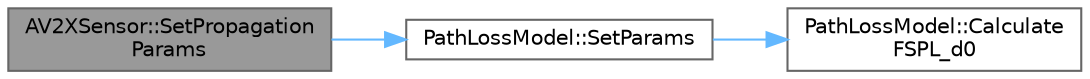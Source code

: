 digraph "AV2XSensor::SetPropagationParams"
{
 // INTERACTIVE_SVG=YES
 // LATEX_PDF_SIZE
  bgcolor="transparent";
  edge [fontname=Helvetica,fontsize=10,labelfontname=Helvetica,labelfontsize=10];
  node [fontname=Helvetica,fontsize=10,shape=box,height=0.2,width=0.4];
  rankdir="LR";
  Node1 [id="Node000001",label="AV2XSensor::SetPropagation\lParams",height=0.2,width=0.4,color="gray40", fillcolor="grey60", style="filled", fontcolor="black",tooltip=" "];
  Node1 -> Node2 [id="edge1_Node000001_Node000002",color="steelblue1",style="solid",tooltip=" "];
  Node2 [id="Node000002",label="PathLossModel::SetParams",height=0.2,width=0.4,color="grey40", fillcolor="white", style="filled",URL="$d8/d25/classPathLossModel.html#a982e6e1a1dabee29d4f6e4d5ebeca81f",tooltip=" "];
  Node2 -> Node3 [id="edge2_Node000002_Node000003",color="steelblue1",style="solid",tooltip=" "];
  Node3 [id="Node000003",label="PathLossModel::Calculate\lFSPL_d0",height=0.2,width=0.4,color="grey40", fillcolor="white", style="filled",URL="$d8/d25/classPathLossModel.html#a2229873a1171d4ac6ba54577b079043b",tooltip=" "];
}
